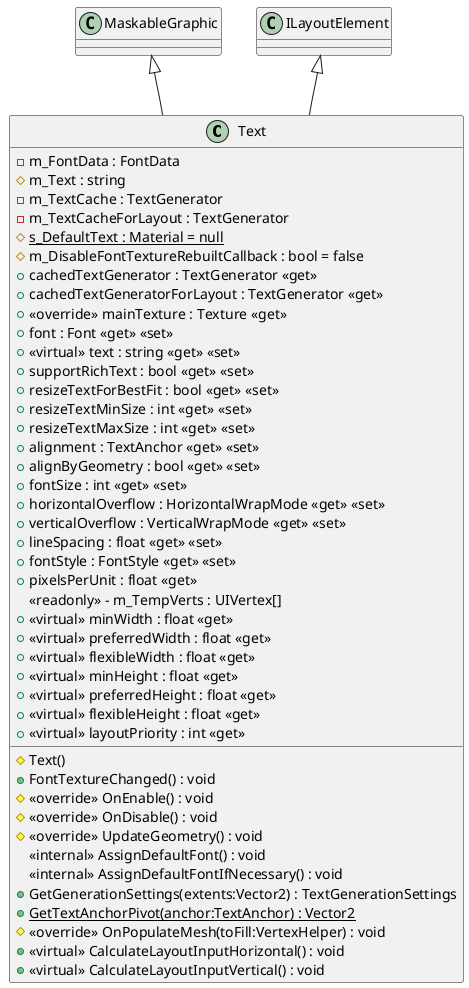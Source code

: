 @startuml
class Text {
    - m_FontData : FontData
    # m_Text : string
    - m_TextCache : TextGenerator
    - m_TextCacheForLayout : TextGenerator
    {static} # s_DefaultText : Material = null
    # m_DisableFontTextureRebuiltCallback : bool = false
    # Text()
    + cachedTextGenerator : TextGenerator <<get>>
    + cachedTextGeneratorForLayout : TextGenerator <<get>>
    + <<override>> mainTexture : Texture <<get>>
    + FontTextureChanged() : void
    + font : Font <<get>> <<set>>
    + <<virtual>> text : string <<get>> <<set>>
    + supportRichText : bool <<get>> <<set>>
    + resizeTextForBestFit : bool <<get>> <<set>>
    + resizeTextMinSize : int <<get>> <<set>>
    + resizeTextMaxSize : int <<get>> <<set>>
    + alignment : TextAnchor <<get>> <<set>>
    + alignByGeometry : bool <<get>> <<set>>
    + fontSize : int <<get>> <<set>>
    + horizontalOverflow : HorizontalWrapMode <<get>> <<set>>
    + verticalOverflow : VerticalWrapMode <<get>> <<set>>
    + lineSpacing : float <<get>> <<set>>
    + fontStyle : FontStyle <<get>> <<set>>
    + pixelsPerUnit : float <<get>>
    # <<override>> OnEnable() : void
    # <<override>> OnDisable() : void
    # <<override>> UpdateGeometry() : void
    <<internal>> AssignDefaultFont() : void
    <<internal>> AssignDefaultFontIfNecessary() : void
    + GetGenerationSettings(extents:Vector2) : TextGenerationSettings
    {static} + GetTextAnchorPivot(anchor:TextAnchor) : Vector2
    <<readonly>> - m_TempVerts : UIVertex[]
    # <<override>> OnPopulateMesh(toFill:VertexHelper) : void
    + <<virtual>> CalculateLayoutInputHorizontal() : void
    + <<virtual>> CalculateLayoutInputVertical() : void
    + <<virtual>> minWidth : float <<get>>
    + <<virtual>> preferredWidth : float <<get>>
    + <<virtual>> flexibleWidth : float <<get>>
    + <<virtual>> minHeight : float <<get>>
    + <<virtual>> preferredHeight : float <<get>>
    + <<virtual>> flexibleHeight : float <<get>>
    + <<virtual>> layoutPriority : int <<get>>
}
MaskableGraphic <|-- Text
ILayoutElement <|-- Text
@enduml
